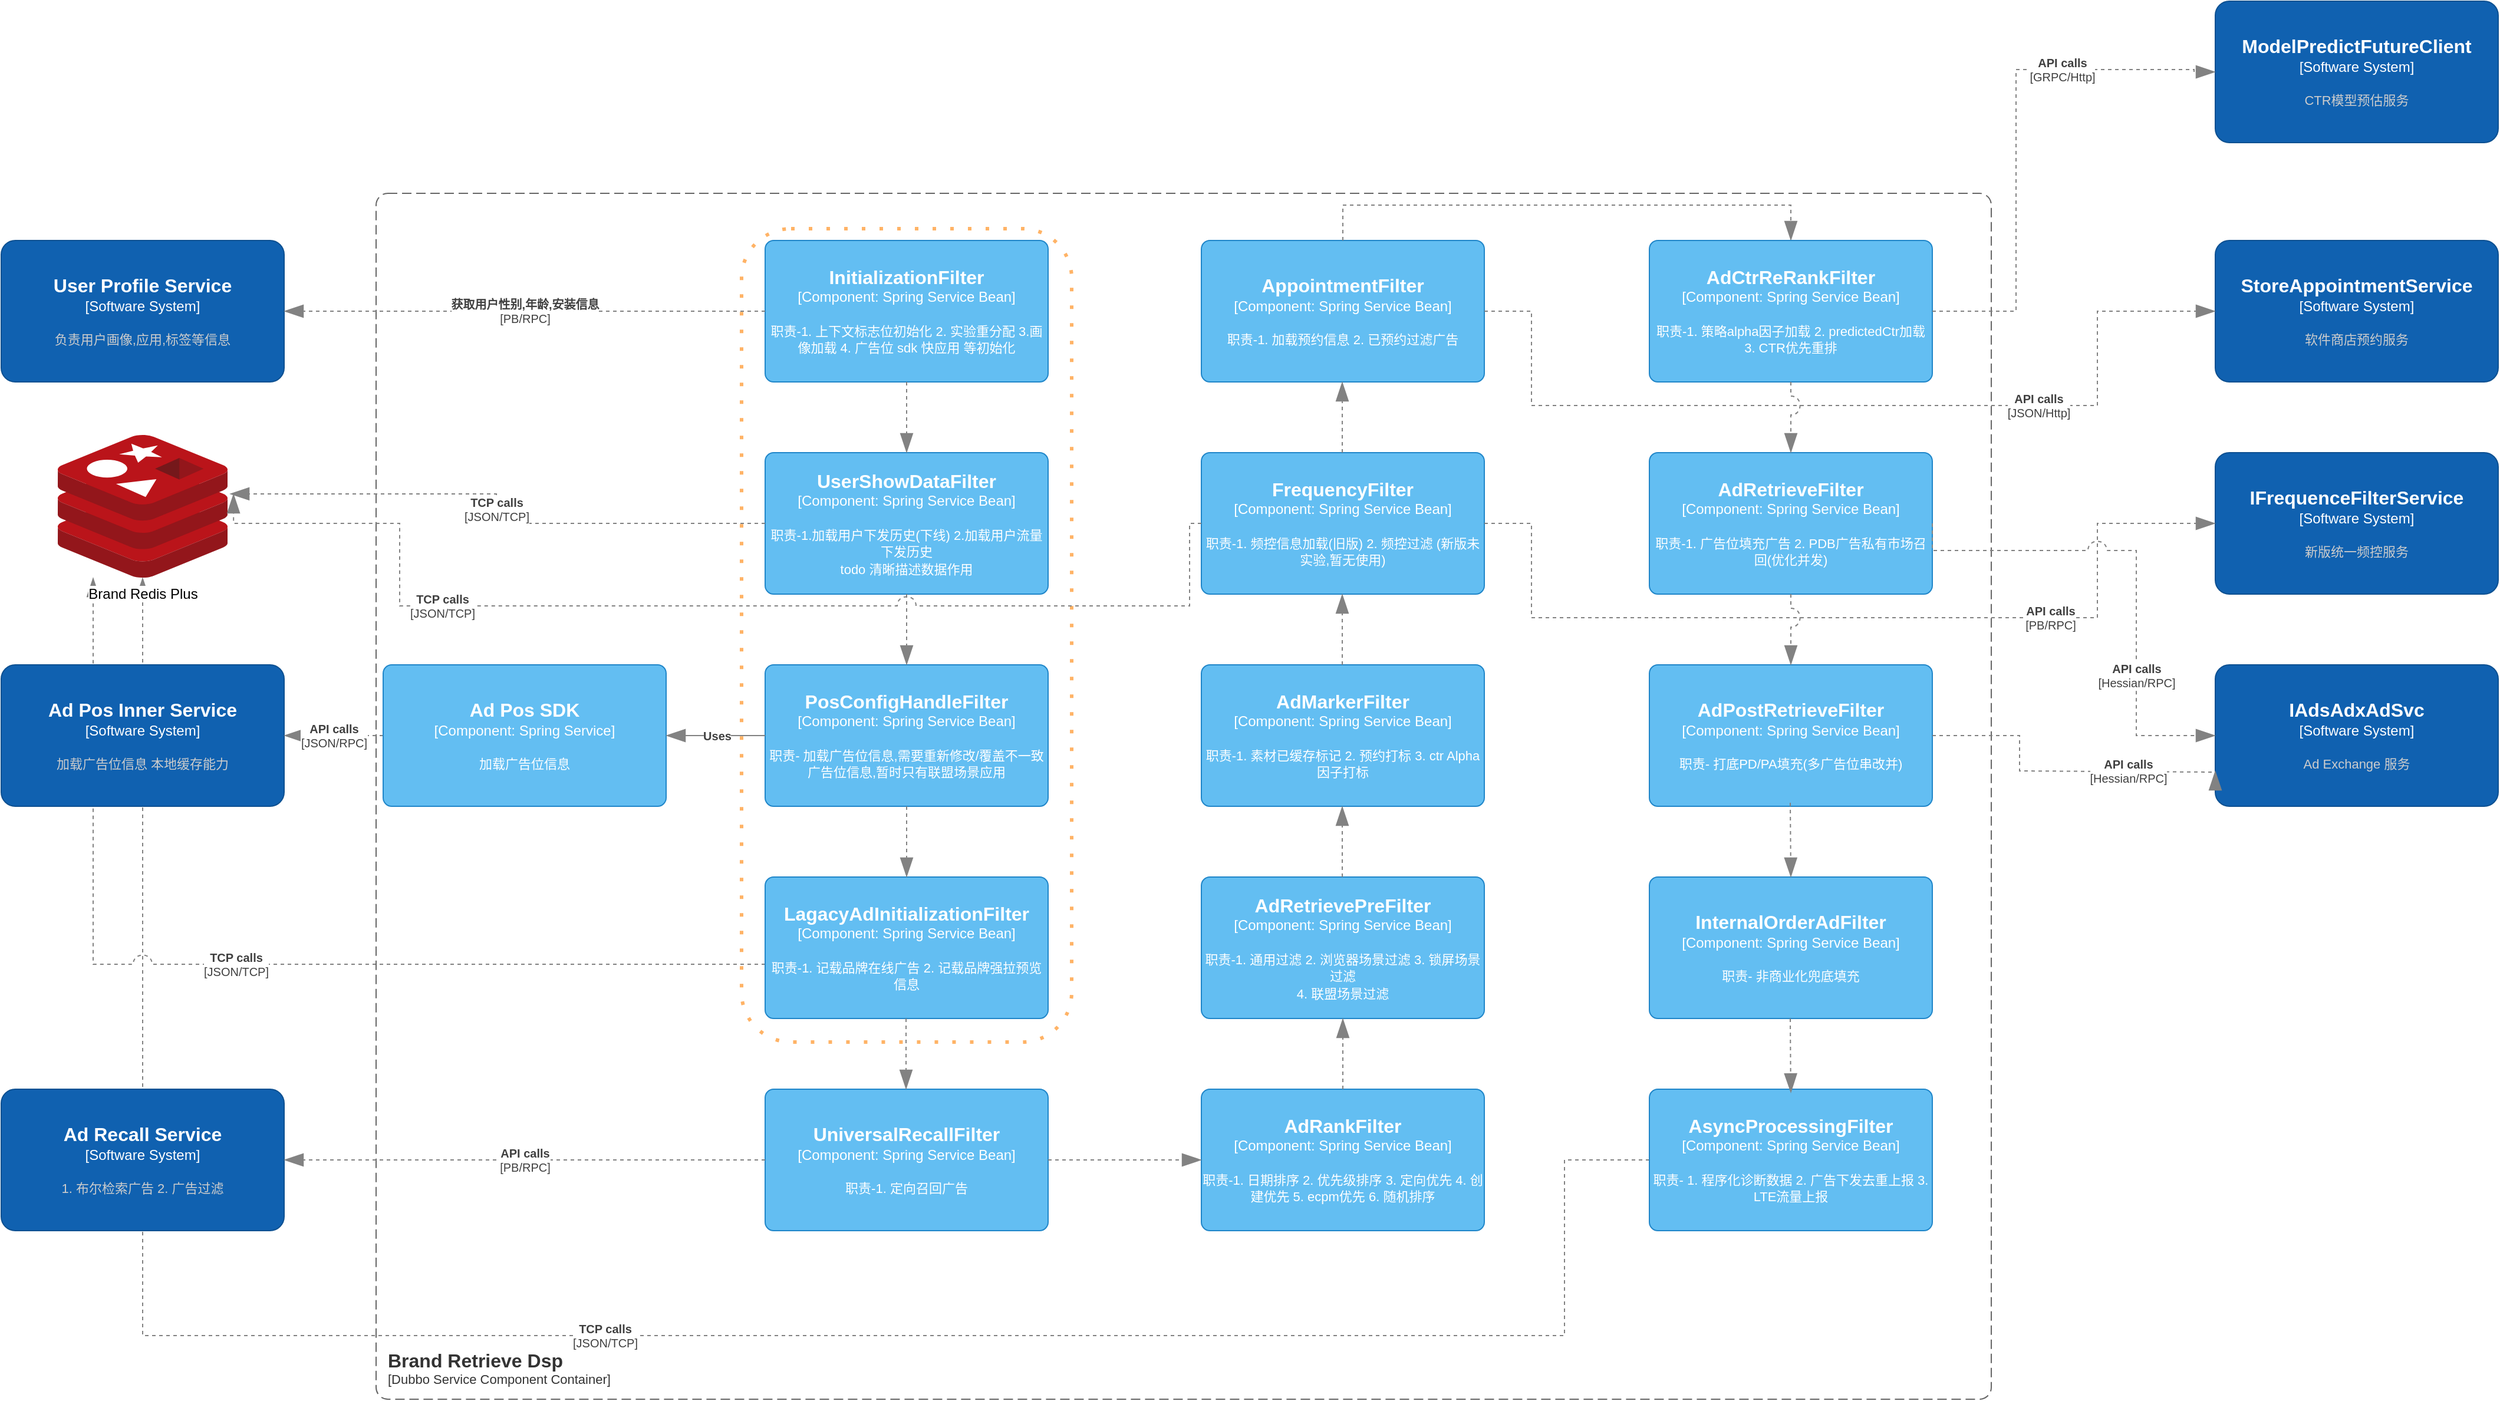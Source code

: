 <mxfile version="20.2.5" type="github">
  <diagram id="_kejkHLoAi_Xvs7EKm9Y" name="Brand-Dsp-Component">
    <mxGraphModel dx="2222" dy="762" grid="0" gridSize="10" guides="1" tooltips="1" connect="1" arrows="1" fold="1" page="0" pageScale="1" pageWidth="1100" pageHeight="850" math="0" shadow="0">
      <root>
        <mxCell id="0" />
        <mxCell id="1" parent="0" />
        <object placeholders="1" c4Type="Relationship" c4Technology="JSON/TCP" c4Description="TCP calls" label="&lt;div style=&quot;text-align: left&quot;&gt;&lt;div style=&quot;text-align: center&quot;&gt;&lt;b&gt;%c4Description%&lt;/b&gt;&lt;/div&gt;&lt;div style=&quot;text-align: center&quot;&gt;[%c4Technology%]&lt;/div&gt;&lt;/div&gt;" id="zARkU_UHJWd0O_e6eEmL-19">
          <mxCell style="endArrow=blockThin;html=1;fontSize=10;fontColor=#404040;strokeWidth=1;endFill=1;strokeColor=#828282;elbow=vertical;metaEdit=1;endSize=14;startSize=14;jumpStyle=arc;jumpSize=16;rounded=0;edgeStyle=orthogonalEdgeStyle;dashed=1;exitX=0;exitY=0.5;exitDx=0;exitDy=0;exitPerimeter=0;" edge="1" parent="1" source="zARkU_UHJWd0O_e6eEmL-17" target="XntzjwP_xTA9c9DzUyBa-5">
            <mxGeometry width="240" relative="1" as="geometry">
              <mxPoint x="885" y="1188" as="sourcePoint" />
              <mxPoint x="-700" y="494" as="targetPoint" />
              <Array as="points">
                <mxPoint x="878" y="1060" />
                <mxPoint x="878" y="1209" />
                <mxPoint x="-328" y="1209" />
              </Array>
            </mxGeometry>
          </mxCell>
        </object>
        <object placeholders="1" c4Type="Relationship" c4Technology="JSON/TCP" c4Description="TCP calls" label="&lt;div style=&quot;text-align: left&quot;&gt;&lt;div style=&quot;text-align: center&quot;&gt;&lt;b&gt;%c4Description%&lt;/b&gt;&lt;/div&gt;&lt;div style=&quot;text-align: center&quot;&gt;[%c4Technology%]&lt;/div&gt;&lt;/div&gt;" id="WOmTLpk7vSfhDgGzJoGk-1">
          <mxCell style="endArrow=blockThin;html=1;fontSize=10;fontColor=#404040;strokeWidth=1;endFill=1;strokeColor=#828282;elbow=vertical;metaEdit=1;endSize=14;startSize=14;jumpStyle=arc;jumpSize=16;rounded=0;edgeStyle=orthogonalEdgeStyle;dashed=1;exitX=0;exitY=0.617;exitDx=0;exitDy=0;exitPerimeter=0;" parent="1" source="vsTv3JggZ41B_fVjawvH-5" target="XntzjwP_xTA9c9DzUyBa-5" edge="1">
            <mxGeometry width="240" relative="1" as="geometry">
              <mxPoint x="93.96" y="890.003" as="sourcePoint" />
              <mxPoint x="-200.003" y="890.003" as="targetPoint" />
              <Array as="points">
                <mxPoint x="-370" y="894" />
                <mxPoint x="-370" y="531" />
              </Array>
            </mxGeometry>
          </mxCell>
        </object>
        <mxCell id="WOmTLpk7vSfhDgGzJoGk-13" value="" style="rounded=1;whiteSpace=wrap;html=1;fillColor=none;dashed=1;dashPattern=1 4;strokeColor=#FFB366;strokeWidth=3;" parent="1" vertex="1">
          <mxGeometry x="180" y="270" width="280" height="690" as="geometry" />
        </mxCell>
        <object placeholders="1" c4Name="Brand Retrieve Dsp" c4Type="ContainerScopeBoundary" c4Application="Dubbo Service Component Container" label="&lt;font style=&quot;font-size: 16px&quot;&gt;&lt;b&gt;&lt;div style=&quot;text-align: left&quot;&gt;%c4Name%&lt;/div&gt;&lt;/b&gt;&lt;/font&gt;&lt;div style=&quot;text-align: left&quot;&gt;[%c4Application%]&lt;/div&gt;" id="vsTv3JggZ41B_fVjawvH-1">
          <mxCell style="rounded=1;fontSize=11;whiteSpace=wrap;html=1;dashed=1;arcSize=20;fillColor=none;strokeColor=#666666;fontColor=#333333;labelBackgroundColor=none;align=left;verticalAlign=bottom;labelBorderColor=none;spacingTop=0;spacing=10;dashPattern=8 4;metaEdit=1;rotatable=0;perimeter=rectanglePerimeter;noLabel=0;labelPadding=0;allowArrows=0;connectable=0;expand=0;recursiveResize=0;editable=1;pointerEvents=0;absoluteArcSize=1;points=[[0.25,0,0],[0.5,0,0],[0.75,0,0],[1,0.25,0],[1,0.5,0],[1,0.75,0],[0.75,1,0],[0.5,1,0],[0.25,1,0],[0,0.75,0],[0,0.5,0],[0,0.25,0]];" parent="1" vertex="1">
            <mxGeometry x="-130" y="240" width="1370" height="1023" as="geometry" />
          </mxCell>
        </object>
        <object placeholders="1" c4Name="InitializationFilter" c4Type="Component" c4Technology="Spring Service Bean" c4Description="职责-1. 上下文标志位初始化 2. 实验重分配 3.画像加载 4. 广告位 sdk 快应用 等初始化" label="&lt;font style=&quot;font-size: 16px&quot;&gt;&lt;b&gt;%c4Name%&lt;/b&gt;&lt;/font&gt;&lt;div&gt;[%c4Type%: %c4Technology%]&lt;/div&gt;&lt;br&gt;&lt;div&gt;&lt;font style=&quot;font-size: 11px&quot;&gt;%c4Description%&lt;/font&gt;&lt;/div&gt;" id="vsTv3JggZ41B_fVjawvH-2">
          <mxCell style="rounded=1;whiteSpace=wrap;html=1;labelBackgroundColor=none;fillColor=#63BEF2;fontColor=#ffffff;align=center;arcSize=6;strokeColor=#2086C9;metaEdit=1;resizable=0;points=[[0.25,0,0],[0.5,0,0],[0.75,0,0],[1,0.25,0],[1,0.5,0],[1,0.75,0],[0.75,1,0],[0.5,1,0],[0.25,1,0],[0,0.75,0],[0,0.5,0],[0,0.25,0]];" parent="1" vertex="1">
            <mxGeometry x="200" y="280" width="240" height="120" as="geometry" />
          </mxCell>
        </object>
        <object placeholders="1" c4Name="UserShowDataFilter" c4Type="Component" c4Technology="Spring Service Bean" c4Description="职责-1.加载用户下发历史(下线) 2.加载用户流量下发历史&#xa;todo 清晰描述数据作用" label="&lt;font style=&quot;font-size: 16px&quot;&gt;&lt;b&gt;%c4Name%&lt;/b&gt;&lt;/font&gt;&lt;div&gt;[%c4Type%: %c4Technology%]&lt;/div&gt;&lt;br&gt;&lt;div&gt;&lt;font style=&quot;font-size: 11px&quot;&gt;%c4Description%&lt;/font&gt;&lt;/div&gt;" id="vsTv3JggZ41B_fVjawvH-3">
          <mxCell style="rounded=1;whiteSpace=wrap;html=1;labelBackgroundColor=none;fillColor=#63BEF2;fontColor=#ffffff;align=center;arcSize=6;strokeColor=#2086C9;metaEdit=1;resizable=0;points=[[0.25,0,0],[0.5,0,0],[0.75,0,0],[1,0.25,0],[1,0.5,0],[1,0.75,0],[0.75,1,0],[0.5,1,0],[0.25,1,0],[0,0.75,0],[0,0.5,0],[0,0.25,0]];" parent="1" vertex="1">
            <mxGeometry x="200" y="460" width="240" height="120" as="geometry" />
          </mxCell>
        </object>
        <object placeholders="1" c4Name="PosConfigHandleFilter" c4Type="Component" c4Technology="Spring Service Bean" c4Description="职责- 加载广告位信息,需要重新修改/覆盖不一致广告位信息,暂时只有联盟场景应用" label="&lt;font style=&quot;font-size: 16px&quot;&gt;&lt;b&gt;%c4Name%&lt;/b&gt;&lt;/font&gt;&lt;div&gt;[%c4Type%: %c4Technology%]&lt;/div&gt;&lt;br&gt;&lt;div&gt;&lt;font style=&quot;font-size: 11px&quot;&gt;%c4Description%&lt;/font&gt;&lt;/div&gt;" id="vsTv3JggZ41B_fVjawvH-4">
          <mxCell style="rounded=1;whiteSpace=wrap;html=1;labelBackgroundColor=none;fillColor=#63BEF2;fontColor=#ffffff;align=center;arcSize=6;strokeColor=#2086C9;metaEdit=1;resizable=0;points=[[0.25,0,0],[0.5,0,0],[0.75,0,0],[1,0.25,0],[1,0.5,0],[1,0.75,0],[0.75,1,0],[0.5,1,0],[0.25,1,0],[0,0.75,0],[0,0.5,0],[0,0.25,0]];" parent="1" vertex="1">
            <mxGeometry x="200" y="640" width="240" height="120" as="geometry" />
          </mxCell>
        </object>
        <object placeholders="1" c4Name="LagacyAdInitializationFilter" c4Type="Component" c4Technology="Spring Service Bean" c4Description="职责-1. 记载品牌在线广告 2. 记载品牌强拉预览信息" label="&lt;font style=&quot;font-size: 16px&quot;&gt;&lt;b&gt;%c4Name%&lt;/b&gt;&lt;/font&gt;&lt;div&gt;[%c4Type%: %c4Technology%]&lt;/div&gt;&lt;br&gt;&lt;div&gt;&lt;font style=&quot;font-size: 11px&quot;&gt;%c4Description%&lt;/font&gt;&lt;/div&gt;" id="vsTv3JggZ41B_fVjawvH-5">
          <mxCell style="rounded=1;whiteSpace=wrap;html=1;labelBackgroundColor=none;fillColor=#63BEF2;fontColor=#ffffff;align=center;arcSize=6;strokeColor=#2086C9;metaEdit=1;resizable=0;points=[[0.25,0,0],[0.5,0,0],[0.75,0,0],[1,0.25,0],[1,0.5,0],[1,0.75,0],[0.75,1,0],[0.5,1,0],[0.25,1,0],[0,0.75,0],[0,0.5,0],[0,0.25,0]];" parent="1" vertex="1">
            <mxGeometry x="200" y="820" width="240" height="120" as="geometry" />
          </mxCell>
        </object>
        <object placeholders="1" c4Name="User Profile Service" c4Type="Software System" c4Description="负责用户画像,应用,标签等信息" label="&lt;font style=&quot;font-size: 16px&quot;&gt;&lt;b&gt;%c4Name%&lt;/b&gt;&lt;/font&gt;&lt;div&gt;[%c4Type%]&lt;/div&gt;&lt;br&gt;&lt;div&gt;&lt;font style=&quot;font-size: 11px&quot;&gt;&lt;font color=&quot;#cccccc&quot;&gt;%c4Description%&lt;/font&gt;&lt;/div&gt;" id="XntzjwP_xTA9c9DzUyBa-1">
          <mxCell style="rounded=1;whiteSpace=wrap;html=1;labelBackgroundColor=none;fillColor=#1061B0;fontColor=#ffffff;align=center;arcSize=10;strokeColor=#0D5091;metaEdit=1;resizable=0;points=[[0.25,0,0],[0.5,0,0],[0.75,0,0],[1,0.25,0],[1,0.5,0],[1,0.75,0],[0.75,1,0],[0.5,1,0],[0.25,1,0],[0,0.75,0],[0,0.5,0],[0,0.25,0]];" parent="1" vertex="1">
            <mxGeometry x="-448" y="280" width="240" height="120" as="geometry" />
          </mxCell>
        </object>
        <object placeholders="1" c4Type="Relationship" c4Technology="PB/RPC" c4Description="获取用户性别,年龄,安装信息" label="&lt;div style=&quot;text-align: left&quot;&gt;&lt;div style=&quot;text-align: center&quot;&gt;&lt;b&gt;%c4Description%&lt;/b&gt;&lt;/div&gt;&lt;div style=&quot;text-align: center&quot;&gt;[%c4Technology%]&lt;/div&gt;&lt;/div&gt;" id="XntzjwP_xTA9c9DzUyBa-4">
          <mxCell style="endArrow=blockThin;html=1;fontSize=10;fontColor=#404040;strokeWidth=1;endFill=1;strokeColor=#828282;elbow=vertical;metaEdit=1;endSize=14;startSize=14;jumpStyle=arc;jumpSize=16;rounded=0;edgeStyle=orthogonalEdgeStyle;dashed=1;entryX=1;entryY=0.5;entryDx=0;entryDy=0;entryPerimeter=0;exitX=0;exitY=0.5;exitDx=0;exitDy=0;exitPerimeter=0;" parent="1" source="vsTv3JggZ41B_fVjawvH-2" target="XntzjwP_xTA9c9DzUyBa-1" edge="1">
            <mxGeometry width="240" relative="1" as="geometry">
              <mxPoint x="150" y="590" as="sourcePoint" />
              <mxPoint x="390" y="590" as="targetPoint" />
            </mxGeometry>
          </mxCell>
        </object>
        <mxCell id="XntzjwP_xTA9c9DzUyBa-5" value="Brand Redis Plus" style="sketch=0;aspect=fixed;html=1;points=[];align=center;image;fontSize=12;image=img/lib/mscae/Cache_Redis_Product.svg;" parent="1" vertex="1">
          <mxGeometry x="-400.03" y="445" width="144.05" height="121" as="geometry" />
        </mxCell>
        <object placeholders="1" c4Type="Relationship" c4Technology="JSON/TCP" c4Description="TCP calls" label="&lt;div style=&quot;text-align: left&quot;&gt;&lt;div style=&quot;text-align: center&quot;&gt;&lt;b&gt;%c4Description%&lt;/b&gt;&lt;/div&gt;&lt;div style=&quot;text-align: center&quot;&gt;[%c4Technology%]&lt;/div&gt;&lt;/div&gt;" id="XntzjwP_xTA9c9DzUyBa-6">
          <mxCell style="endArrow=blockThin;html=1;fontSize=10;fontColor=#404040;strokeWidth=1;endFill=1;strokeColor=#828282;elbow=vertical;metaEdit=1;endSize=14;startSize=14;jumpStyle=arc;jumpSize=16;rounded=0;edgeStyle=orthogonalEdgeStyle;dashed=1;entryX=1.014;entryY=0.413;entryDx=0;entryDy=0;entryPerimeter=0;" parent="1" source="vsTv3JggZ41B_fVjawvH-3" target="XntzjwP_xTA9c9DzUyBa-5" edge="1">
            <mxGeometry width="240" relative="1" as="geometry">
              <mxPoint x="210" y="350" as="sourcePoint" />
              <mxPoint x="-38" y="350" as="targetPoint" />
            </mxGeometry>
          </mxCell>
        </object>
        <object placeholders="1" c4Type="Relationship" id="XntzjwP_xTA9c9DzUyBa-7">
          <mxCell style="endArrow=blockThin;html=1;fontSize=10;fontColor=#404040;strokeWidth=1;endFill=1;strokeColor=#828282;elbow=vertical;metaEdit=1;endSize=14;startSize=14;jumpStyle=arc;jumpSize=16;rounded=0;edgeStyle=orthogonalEdgeStyle;dashed=1;exitX=0.5;exitY=1;exitDx=0;exitDy=0;exitPerimeter=0;" parent="1" source="vsTv3JggZ41B_fVjawvH-2" target="vsTv3JggZ41B_fVjawvH-3" edge="1">
            <mxGeometry width="240" relative="1" as="geometry">
              <mxPoint x="320" y="410" as="sourcePoint" />
              <mxPoint x="810" y="360" as="targetPoint" />
            </mxGeometry>
          </mxCell>
        </object>
        <object placeholders="1" c4Name="Ad Pos Inner Service" c4Type="Software System" c4Description="加载广告位信息 本地缓存能力" label="&lt;font style=&quot;font-size: 16px&quot;&gt;&lt;b&gt;%c4Name%&lt;/b&gt;&lt;/font&gt;&lt;div&gt;[%c4Type%]&lt;/div&gt;&lt;br&gt;&lt;div&gt;&lt;font style=&quot;font-size: 11px&quot;&gt;&lt;font color=&quot;#cccccc&quot;&gt;%c4Description%&lt;/font&gt;&lt;/div&gt;" id="XntzjwP_xTA9c9DzUyBa-8">
          <mxCell style="rounded=1;whiteSpace=wrap;html=1;labelBackgroundColor=none;fillColor=#1061B0;fontColor=#ffffff;align=center;arcSize=10;strokeColor=#0D5091;metaEdit=1;resizable=0;points=[[0.25,0,0],[0.5,0,0],[0.75,0,0],[1,0.25,0],[1,0.5,0],[1,0.75,0],[0.75,1,0],[0.5,1,0],[0.25,1,0],[0,0.75,0],[0,0.5,0],[0,0.25,0]];" parent="1" vertex="1">
            <mxGeometry x="-448" y="640" width="240" height="120" as="geometry" />
          </mxCell>
        </object>
        <object placeholders="1" c4Type="Relationship" c4Technology="JSON/RPC" c4Description="API calls" label="&lt;div style=&quot;text-align: left&quot;&gt;&lt;div style=&quot;text-align: center&quot;&gt;&lt;b&gt;%c4Description%&lt;/b&gt;&lt;/div&gt;&lt;div style=&quot;text-align: center&quot;&gt;[%c4Technology%]&lt;/div&gt;&lt;/div&gt;" id="XntzjwP_xTA9c9DzUyBa-9">
          <mxCell style="endArrow=blockThin;html=1;fontSize=10;fontColor=#404040;strokeWidth=1;endFill=1;strokeColor=#828282;elbow=vertical;metaEdit=1;endSize=14;startSize=14;jumpStyle=arc;jumpSize=16;rounded=0;edgeStyle=orthogonalEdgeStyle;dashed=1;entryX=1;entryY=0.5;entryDx=0;entryDy=0;entryPerimeter=0;exitX=0;exitY=0.5;exitDx=0;exitDy=0;exitPerimeter=0;" parent="1" source="2hF7Ct2ZyxuQSc-H9g2K-1" target="XntzjwP_xTA9c9DzUyBa-8" edge="1">
            <mxGeometry width="240" relative="1" as="geometry">
              <mxPoint x="210" y="350" as="sourcePoint" />
              <mxPoint x="-38" y="350" as="targetPoint" />
            </mxGeometry>
          </mxCell>
        </object>
        <object placeholders="1" c4Name="UniversalRecallFilter" c4Type="Component" c4Technology="Spring Service Bean" c4Description="职责-1. 定向召回广告" label="&lt;font style=&quot;font-size: 16px&quot;&gt;&lt;b&gt;%c4Name%&lt;/b&gt;&lt;/font&gt;&lt;div&gt;[%c4Type%: %c4Technology%]&lt;/div&gt;&lt;br&gt;&lt;div&gt;&lt;font style=&quot;font-size: 11px&quot;&gt;%c4Description%&lt;/font&gt;&lt;/div&gt;" id="WOmTLpk7vSfhDgGzJoGk-2">
          <mxCell style="rounded=1;whiteSpace=wrap;html=1;labelBackgroundColor=none;fillColor=#63BEF2;fontColor=#ffffff;align=center;arcSize=6;strokeColor=#2086C9;metaEdit=1;resizable=0;points=[[0.25,0,0],[0.5,0,0],[0.75,0,0],[1,0.25,0],[1,0.5,0],[1,0.75,0],[0.75,1,0],[0.5,1,0],[0.25,1,0],[0,0.75,0],[0,0.5,0],[0,0.25,0]];" parent="1" vertex="1">
            <mxGeometry x="200" y="1000" width="240" height="120" as="geometry" />
          </mxCell>
        </object>
        <object placeholders="1" c4Name="Ad Recall Service" c4Type="Software System" c4Description="1. 布尔检索广告 2. 广告过滤" label="&lt;font style=&quot;font-size: 16px&quot;&gt;&lt;b&gt;%c4Name%&lt;/b&gt;&lt;/font&gt;&lt;div&gt;[%c4Type%]&lt;/div&gt;&lt;br&gt;&lt;div&gt;&lt;font style=&quot;font-size: 11px&quot;&gt;&lt;font color=&quot;#cccccc&quot;&gt;%c4Description%&lt;/font&gt;&lt;/div&gt;" id="WOmTLpk7vSfhDgGzJoGk-3">
          <mxCell style="rounded=1;whiteSpace=wrap;html=1;labelBackgroundColor=none;fillColor=#1061B0;fontColor=#ffffff;align=center;arcSize=10;strokeColor=#0D5091;metaEdit=1;resizable=0;points=[[0.25,0,0],[0.5,0,0],[0.75,0,0],[1,0.25,0],[1,0.5,0],[1,0.75,0],[0.75,1,0],[0.5,1,0],[0.25,1,0],[0,0.75,0],[0,0.5,0],[0,0.25,0]];" parent="1" vertex="1">
            <mxGeometry x="-448" y="1000" width="240" height="120" as="geometry" />
          </mxCell>
        </object>
        <object placeholders="1" c4Type="Relationship" c4Technology="PB/RPC" c4Description="API calls" label="&lt;div style=&quot;text-align: left&quot;&gt;&lt;div style=&quot;text-align: center&quot;&gt;&lt;b&gt;%c4Description%&lt;/b&gt;&lt;/div&gt;&lt;div style=&quot;text-align: center&quot;&gt;[%c4Technology%]&lt;/div&gt;&lt;/div&gt;" id="WOmTLpk7vSfhDgGzJoGk-4">
          <mxCell style="endArrow=blockThin;html=1;fontSize=10;fontColor=#404040;strokeWidth=1;endFill=1;strokeColor=#828282;elbow=vertical;metaEdit=1;endSize=14;startSize=14;jumpStyle=arc;jumpSize=16;rounded=0;edgeStyle=orthogonalEdgeStyle;dashed=1;entryX=1;entryY=0.5;entryDx=0;entryDy=0;entryPerimeter=0;exitX=0;exitY=0.5;exitDx=0;exitDy=0;exitPerimeter=0;" parent="1" source="WOmTLpk7vSfhDgGzJoGk-2" target="WOmTLpk7vSfhDgGzJoGk-3" edge="1">
            <mxGeometry width="240" relative="1" as="geometry">
              <mxPoint x="199.99" y="1070" as="sourcePoint" />
              <mxPoint x="-48.01" y="1070" as="targetPoint" />
            </mxGeometry>
          </mxCell>
        </object>
        <object placeholders="1" c4Type="Relationship" id="WOmTLpk7vSfhDgGzJoGk-5">
          <mxCell style="endArrow=blockThin;html=1;fontSize=10;fontColor=#404040;strokeWidth=1;endFill=1;strokeColor=#828282;elbow=vertical;metaEdit=1;endSize=14;startSize=14;jumpStyle=arc;jumpSize=16;rounded=0;edgeStyle=orthogonalEdgeStyle;dashed=1;exitX=0.5;exitY=1;exitDx=0;exitDy=0;exitPerimeter=0;" parent="1" source="vsTv3JggZ41B_fVjawvH-3" edge="1">
            <mxGeometry width="240" relative="1" as="geometry">
              <mxPoint x="330" y="410" as="sourcePoint" />
              <mxPoint x="320" y="640" as="targetPoint" />
              <Array as="points">
                <mxPoint x="320" y="590" />
                <mxPoint x="320" y="590" />
              </Array>
            </mxGeometry>
          </mxCell>
        </object>
        <object placeholders="1" c4Type="Relationship" id="WOmTLpk7vSfhDgGzJoGk-6">
          <mxCell style="endArrow=blockThin;html=1;fontSize=10;fontColor=#404040;strokeWidth=1;endFill=1;strokeColor=#828282;elbow=vertical;metaEdit=1;endSize=14;startSize=14;jumpStyle=arc;jumpSize=16;rounded=0;edgeStyle=orthogonalEdgeStyle;dashed=1;exitX=0.5;exitY=1;exitDx=0;exitDy=0;exitPerimeter=0;" parent="1" source="vsTv3JggZ41B_fVjawvH-4" edge="1">
            <mxGeometry width="240" relative="1" as="geometry">
              <mxPoint x="590" y="720" as="sourcePoint" />
              <mxPoint x="320" y="820" as="targetPoint" />
              <Array as="points">
                <mxPoint x="320" y="800" />
                <mxPoint x="320" y="800" />
              </Array>
            </mxGeometry>
          </mxCell>
        </object>
        <object placeholders="1" c4Type="Relationship" id="WOmTLpk7vSfhDgGzJoGk-7">
          <mxCell style="endArrow=blockThin;html=1;fontSize=10;fontColor=#404040;strokeWidth=1;endFill=1;strokeColor=#828282;elbow=vertical;metaEdit=1;endSize=14;startSize=14;jumpStyle=arc;jumpSize=16;rounded=0;edgeStyle=orthogonalEdgeStyle;dashed=1;exitX=0.5;exitY=1;exitDx=0;exitDy=0;exitPerimeter=0;" parent="1" edge="1">
            <mxGeometry width="240" relative="1" as="geometry">
              <mxPoint x="319.5" y="940" as="sourcePoint" />
              <mxPoint x="319.5" y="1000" as="targetPoint" />
              <Array as="points">
                <mxPoint x="319.5" y="980" />
                <mxPoint x="319.5" y="980" />
              </Array>
            </mxGeometry>
          </mxCell>
        </object>
        <object placeholders="1" c4Name="AdRankFilter" c4Type="Component" c4Technology="Spring Service Bean" c4Description="职责-1. 日期排序 2. 优先级排序 3. 定向优先 4. 创建优先 5. ecpm优先 6. 随机排序" label="&lt;font style=&quot;font-size: 16px&quot;&gt;&lt;b&gt;%c4Name%&lt;/b&gt;&lt;/font&gt;&lt;div&gt;[%c4Type%: %c4Technology%]&lt;/div&gt;&lt;br&gt;&lt;div&gt;&lt;font style=&quot;font-size: 11px&quot;&gt;%c4Description%&lt;/font&gt;&lt;/div&gt;" id="WOmTLpk7vSfhDgGzJoGk-8">
          <mxCell style="rounded=1;whiteSpace=wrap;html=1;labelBackgroundColor=none;fillColor=#63BEF2;fontColor=#ffffff;align=center;arcSize=6;strokeColor=#2086C9;metaEdit=1;resizable=0;points=[[0.25,0,0],[0.5,0,0],[0.75,0,0],[1,0.25,0],[1,0.5,0],[1,0.75,0],[0.75,1,0],[0.5,1,0],[0.25,1,0],[0,0.75,0],[0,0.5,0],[0,0.25,0]];" parent="1" vertex="1">
            <mxGeometry x="570" y="1000" width="240" height="120" as="geometry" />
          </mxCell>
        </object>
        <object placeholders="1" c4Type="Relationship" id="WOmTLpk7vSfhDgGzJoGk-9">
          <mxCell style="endArrow=blockThin;html=1;fontSize=10;fontColor=#404040;strokeWidth=1;endFill=1;strokeColor=#828282;elbow=vertical;metaEdit=1;endSize=14;startSize=14;jumpStyle=arc;jumpSize=16;rounded=0;edgeStyle=orthogonalEdgeStyle;dashed=1;exitX=1;exitY=0.5;exitDx=0;exitDy=0;exitPerimeter=0;" parent="1" source="WOmTLpk7vSfhDgGzJoGk-2" target="WOmTLpk7vSfhDgGzJoGk-8" edge="1">
            <mxGeometry width="240" relative="1" as="geometry">
              <mxPoint x="480" y="1070" as="sourcePoint" />
              <mxPoint x="530" y="990" as="targetPoint" />
              <Array as="points" />
            </mxGeometry>
          </mxCell>
        </object>
        <object placeholders="1" c4Name="AdRetrievePreFilter" c4Type="Component" c4Technology="Spring Service Bean" c4Description="职责-1. 通用过滤 2. 浏览器场景过滤 3. 锁屏场景过滤&#xa;4. 联盟场景过滤" label="&lt;font style=&quot;font-size: 16px&quot;&gt;&lt;b&gt;%c4Name%&lt;/b&gt;&lt;/font&gt;&lt;div&gt;[%c4Type%: %c4Technology%]&lt;/div&gt;&lt;br&gt;&lt;div&gt;&lt;font style=&quot;font-size: 11px&quot;&gt;%c4Description%&lt;/font&gt;&lt;/div&gt;" id="WOmTLpk7vSfhDgGzJoGk-14">
          <mxCell style="rounded=1;whiteSpace=wrap;html=1;labelBackgroundColor=none;fillColor=#63BEF2;fontColor=#ffffff;align=center;arcSize=6;strokeColor=#2086C9;metaEdit=1;resizable=0;points=[[0.25,0,0],[0.5,0,0],[0.75,0,0],[1,0.25,0],[1,0.5,0],[1,0.75,0],[0.75,1,0],[0.5,1,0],[0.25,1,0],[0,0.75,0],[0,0.5,0],[0,0.25,0]];" parent="1" vertex="1">
            <mxGeometry x="570" y="820" width="240" height="120" as="geometry" />
          </mxCell>
        </object>
        <object placeholders="1" c4Type="Relationship" id="WOmTLpk7vSfhDgGzJoGk-15">
          <mxCell style="endArrow=blockThin;html=1;fontSize=10;fontColor=#404040;strokeWidth=1;endFill=1;strokeColor=#828282;elbow=vertical;metaEdit=1;endSize=14;startSize=14;jumpStyle=arc;jumpSize=16;rounded=0;edgeStyle=orthogonalEdgeStyle;dashed=1;exitX=0.5;exitY=0;exitDx=0;exitDy=0;exitPerimeter=0;entryX=0.5;entryY=1;entryDx=0;entryDy=0;entryPerimeter=0;" parent="1" source="WOmTLpk7vSfhDgGzJoGk-8" target="WOmTLpk7vSfhDgGzJoGk-14" edge="1">
            <mxGeometry width="240" relative="1" as="geometry">
              <mxPoint x="450" y="1070" as="sourcePoint" />
              <mxPoint x="580" y="1070" as="targetPoint" />
              <Array as="points" />
            </mxGeometry>
          </mxCell>
        </object>
        <object placeholders="1" c4Name="AdMarkerFilter" c4Type="Component" c4Technology="Spring Service Bean" c4Description="职责-1. 素材已缓存标记 2. 预约打标 3. ctr Alpha因子打标" label="&lt;font style=&quot;font-size: 16px&quot;&gt;&lt;b&gt;%c4Name%&lt;/b&gt;&lt;/font&gt;&lt;div&gt;[%c4Type%: %c4Technology%]&lt;/div&gt;&lt;br&gt;&lt;div&gt;&lt;font style=&quot;font-size: 11px&quot;&gt;%c4Description%&lt;/font&gt;&lt;/div&gt;" id="WOmTLpk7vSfhDgGzJoGk-16">
          <mxCell style="rounded=1;whiteSpace=wrap;html=1;labelBackgroundColor=none;fillColor=#63BEF2;fontColor=#ffffff;align=center;arcSize=6;strokeColor=#2086C9;metaEdit=1;resizable=0;points=[[0.25,0,0],[0.5,0,0],[0.75,0,0],[1,0.25,0],[1,0.5,0],[1,0.75,0],[0.75,1,0],[0.5,1,0],[0.25,1,0],[0,0.75,0],[0,0.5,0],[0,0.25,0]];" parent="1" vertex="1">
            <mxGeometry x="570" y="640" width="240" height="120" as="geometry" />
          </mxCell>
        </object>
        <object placeholders="1" c4Type="Relationship" id="WOmTLpk7vSfhDgGzJoGk-17">
          <mxCell style="endArrow=blockThin;html=1;fontSize=10;fontColor=#404040;strokeWidth=1;endFill=1;strokeColor=#828282;elbow=vertical;metaEdit=1;endSize=14;startSize=14;jumpStyle=arc;jumpSize=16;rounded=0;edgeStyle=orthogonalEdgeStyle;dashed=1;exitX=0.5;exitY=0;exitDx=0;exitDy=0;exitPerimeter=0;entryX=0.5;entryY=1;entryDx=0;entryDy=0;entryPerimeter=0;" parent="1" edge="1">
            <mxGeometry width="240" relative="1" as="geometry">
              <mxPoint x="689.5" y="820" as="sourcePoint" />
              <mxPoint x="689.5" y="760" as="targetPoint" />
              <Array as="points" />
            </mxGeometry>
          </mxCell>
        </object>
        <object placeholders="1" c4Name="FrequencyFilter" c4Type="Component" c4Technology="Spring Service Bean" c4Description="职责-1. 频控信息加载(旧版) 2. 频控过滤 (新版未实验,暂无使用)" label="&lt;font style=&quot;font-size: 16px&quot;&gt;&lt;b&gt;%c4Name%&lt;/b&gt;&lt;/font&gt;&lt;div&gt;[%c4Type%: %c4Technology%]&lt;/div&gt;&lt;br&gt;&lt;div&gt;&lt;font style=&quot;font-size: 11px&quot;&gt;%c4Description%&lt;/font&gt;&lt;/div&gt;" id="WOmTLpk7vSfhDgGzJoGk-18">
          <mxCell style="rounded=1;whiteSpace=wrap;html=1;labelBackgroundColor=none;fillColor=#63BEF2;fontColor=#ffffff;align=center;arcSize=6;strokeColor=#2086C9;metaEdit=1;resizable=0;points=[[0.25,0,0],[0.5,0,0],[0.75,0,0],[1,0.25,0],[1,0.5,0],[1,0.75,0],[0.75,1,0],[0.5,1,0],[0.25,1,0],[0,0.75,0],[0,0.5,0],[0,0.25,0]];" parent="1" vertex="1">
            <mxGeometry x="570" y="460" width="240" height="120" as="geometry" />
          </mxCell>
        </object>
        <object placeholders="1" c4Name="IFrequenceFilterService" c4Type="Software System" c4Description="新版统一频控服务" label="&lt;font style=&quot;font-size: 16px&quot;&gt;&lt;b&gt;%c4Name%&lt;/b&gt;&lt;/font&gt;&lt;div&gt;[%c4Type%]&lt;/div&gt;&lt;br&gt;&lt;div&gt;&lt;font style=&quot;font-size: 11px&quot;&gt;&lt;font color=&quot;#cccccc&quot;&gt;%c4Description%&lt;/font&gt;&lt;/div&gt;" id="WOmTLpk7vSfhDgGzJoGk-19">
          <mxCell style="rounded=1;whiteSpace=wrap;html=1;labelBackgroundColor=none;fillColor=#1061B0;fontColor=#ffffff;align=center;arcSize=10;strokeColor=#0D5091;metaEdit=1;resizable=0;points=[[0.25,0,0],[0.5,0,0],[0.75,0,0],[1,0.25,0],[1,0.5,0],[1,0.75,0],[0.75,1,0],[0.5,1,0],[0.25,1,0],[0,0.75,0],[0,0.5,0],[0,0.25,0]];" parent="1" vertex="1">
            <mxGeometry x="1430" y="460" width="240" height="120" as="geometry" />
          </mxCell>
        </object>
        <object placeholders="1" c4Type="Relationship" id="WOmTLpk7vSfhDgGzJoGk-20">
          <mxCell style="endArrow=blockThin;html=1;fontSize=10;fontColor=#404040;strokeWidth=1;endFill=1;strokeColor=#828282;elbow=vertical;metaEdit=1;endSize=14;startSize=14;jumpStyle=arc;jumpSize=16;rounded=0;edgeStyle=orthogonalEdgeStyle;dashed=1;exitX=0.5;exitY=0;exitDx=0;exitDy=0;exitPerimeter=0;entryX=0.5;entryY=1;entryDx=0;entryDy=0;entryPerimeter=0;" parent="1" edge="1">
            <mxGeometry width="240" relative="1" as="geometry">
              <mxPoint x="689.5" y="640" as="sourcePoint" />
              <mxPoint x="689.5" y="580" as="targetPoint" />
              <Array as="points" />
            </mxGeometry>
          </mxCell>
        </object>
        <object placeholders="1" c4Type="Relationship" c4Technology="JSON/TCP" c4Description="TCP calls" label="&lt;div style=&quot;text-align: left&quot;&gt;&lt;div style=&quot;text-align: center&quot;&gt;&lt;b&gt;%c4Description%&lt;/b&gt;&lt;/div&gt;&lt;div style=&quot;text-align: center&quot;&gt;[%c4Technology%]&lt;/div&gt;&lt;/div&gt;" id="WOmTLpk7vSfhDgGzJoGk-21">
          <mxCell style="endArrow=blockThin;html=1;fontSize=10;fontColor=#404040;strokeWidth=1;endFill=1;strokeColor=#828282;elbow=vertical;metaEdit=1;endSize=14;startSize=14;jumpStyle=arc;jumpSize=16;rounded=0;edgeStyle=orthogonalEdgeStyle;dashed=1;entryX=1.035;entryY=0.413;entryDx=0;entryDy=0;entryPerimeter=0;" parent="1" source="WOmTLpk7vSfhDgGzJoGk-18" target="XntzjwP_xTA9c9DzUyBa-5" edge="1">
            <mxGeometry x="0.448" width="240" relative="1" as="geometry">
              <mxPoint x="530" y="610" as="sourcePoint" />
              <mxPoint x="-50.003" y="614.503" as="targetPoint" />
              <Array as="points">
                <mxPoint x="560" y="520" />
                <mxPoint x="560" y="590" />
                <mxPoint x="-110" y="590" />
                <mxPoint x="-110" y="520" />
              </Array>
              <mxPoint as="offset" />
            </mxGeometry>
          </mxCell>
        </object>
        <object placeholders="1" c4Type="Relationship" c4Technology="PB/RPC" c4Description="API calls" label="&lt;div style=&quot;text-align: left&quot;&gt;&lt;div style=&quot;text-align: center&quot;&gt;&lt;b&gt;%c4Description%&lt;/b&gt;&lt;/div&gt;&lt;div style=&quot;text-align: center&quot;&gt;[%c4Technology%]&lt;/div&gt;&lt;/div&gt;" id="WOmTLpk7vSfhDgGzJoGk-22">
          <mxCell style="endArrow=blockThin;html=1;fontSize=10;fontColor=#404040;strokeWidth=1;endFill=1;strokeColor=#828282;elbow=vertical;metaEdit=1;endSize=14;startSize=14;jumpStyle=arc;jumpSize=16;rounded=0;edgeStyle=orthogonalEdgeStyle;dashed=1;entryX=0;entryY=0.5;entryDx=0;entryDy=0;entryPerimeter=0;exitX=1;exitY=0.5;exitDx=0;exitDy=0;exitPerimeter=0;" parent="1" source="WOmTLpk7vSfhDgGzJoGk-18" target="WOmTLpk7vSfhDgGzJoGk-19" edge="1">
            <mxGeometry x="0.436" width="240" relative="1" as="geometry">
              <mxPoint x="1288.01" y="370" as="sourcePoint" />
              <mxPoint x="1040.0" y="370" as="targetPoint" />
              <Array as="points">
                <mxPoint x="850" y="520" />
                <mxPoint x="850" y="600" />
                <mxPoint x="1330" y="600" />
                <mxPoint x="1330" y="520" />
              </Array>
              <mxPoint as="offset" />
            </mxGeometry>
          </mxCell>
        </object>
        <object placeholders="1" c4Name="AppointmentFilter" c4Type="Component" c4Technology="Spring Service Bean" c4Description="职责-1. 加载预约信息 2. 已预约过滤广告" label="&lt;font style=&quot;font-size: 16px&quot;&gt;&lt;b&gt;%c4Name%&lt;/b&gt;&lt;/font&gt;&lt;div&gt;[%c4Type%: %c4Technology%]&lt;/div&gt;&lt;br&gt;&lt;div&gt;&lt;font style=&quot;font-size: 11px&quot;&gt;%c4Description%&lt;/font&gt;&lt;/div&gt;" id="WOmTLpk7vSfhDgGzJoGk-23">
          <mxCell style="rounded=1;whiteSpace=wrap;html=1;labelBackgroundColor=none;fillColor=#63BEF2;fontColor=#ffffff;align=center;arcSize=6;strokeColor=#2086C9;metaEdit=1;resizable=0;points=[[0.25,0,0],[0.5,0,0],[0.75,0,0],[1,0.25,0],[1,0.5,0],[1,0.75,0],[0.75,1,0],[0.5,1,0],[0.25,1,0],[0,0.75,0],[0,0.5,0],[0,0.25,0]];" parent="1" vertex="1">
            <mxGeometry x="570" y="280" width="240" height="120" as="geometry" />
          </mxCell>
        </object>
        <object placeholders="1" c4Name="StoreAppointmentService" c4Type="Software System" c4Description="软件商店预约服务" label="&lt;font style=&quot;font-size: 16px&quot;&gt;&lt;b&gt;%c4Name%&lt;/b&gt;&lt;/font&gt;&lt;div&gt;[%c4Type%]&lt;/div&gt;&lt;br&gt;&lt;div&gt;&lt;font style=&quot;font-size: 11px&quot;&gt;&lt;font color=&quot;#cccccc&quot;&gt;%c4Description%&lt;/font&gt;&lt;/div&gt;" id="WOmTLpk7vSfhDgGzJoGk-24">
          <mxCell style="rounded=1;whiteSpace=wrap;html=1;labelBackgroundColor=none;fillColor=#1061B0;fontColor=#ffffff;align=center;arcSize=10;strokeColor=#0D5091;metaEdit=1;resizable=0;points=[[0.25,0,0],[0.5,0,0],[0.75,0,0],[1,0.25,0],[1,0.5,0],[1,0.75,0],[0.75,1,0],[0.5,1,0],[0.25,1,0],[0,0.75,0],[0,0.5,0],[0,0.25,0]];" parent="1" vertex="1">
            <mxGeometry x="1430" y="280" width="240" height="120" as="geometry" />
          </mxCell>
        </object>
        <object placeholders="1" c4Type="Relationship" id="WOmTLpk7vSfhDgGzJoGk-25">
          <mxCell style="endArrow=blockThin;html=1;fontSize=10;fontColor=#404040;strokeWidth=1;endFill=1;strokeColor=#828282;elbow=vertical;metaEdit=1;endSize=14;startSize=14;jumpStyle=arc;jumpSize=16;rounded=0;edgeStyle=orthogonalEdgeStyle;dashed=1;exitX=0.5;exitY=0;exitDx=0;exitDy=0;exitPerimeter=0;entryX=0.5;entryY=1;entryDx=0;entryDy=0;entryPerimeter=0;" parent="1" edge="1">
            <mxGeometry width="240" relative="1" as="geometry">
              <mxPoint x="689.5" y="460" as="sourcePoint" />
              <mxPoint x="689.5" y="400" as="targetPoint" />
              <Array as="points" />
            </mxGeometry>
          </mxCell>
        </object>
        <object placeholders="1" c4Type="Relationship" c4Technology="JSON/Http" c4Description="API calls" label="&lt;div style=&quot;text-align: left&quot;&gt;&lt;div style=&quot;text-align: center&quot;&gt;&lt;b&gt;%c4Description%&lt;/b&gt;&lt;/div&gt;&lt;div style=&quot;text-align: center&quot;&gt;[%c4Technology%]&lt;/div&gt;&lt;/div&gt;" id="WOmTLpk7vSfhDgGzJoGk-26">
          <mxCell style="endArrow=blockThin;html=1;fontSize=10;fontColor=#404040;strokeWidth=1;endFill=1;strokeColor=#828282;elbow=vertical;metaEdit=1;endSize=14;startSize=14;jumpStyle=arc;jumpSize=16;rounded=0;edgeStyle=orthogonalEdgeStyle;dashed=1;entryX=0;entryY=0.5;entryDx=0;entryDy=0;entryPerimeter=0;exitX=1;exitY=0.5;exitDx=0;exitDy=0;exitPerimeter=0;" parent="1" edge="1">
            <mxGeometry x="0.41" width="240" relative="1" as="geometry">
              <mxPoint x="810" y="340" as="sourcePoint" />
              <mxPoint x="1430" y="340" as="targetPoint" />
              <Array as="points">
                <mxPoint x="850" y="340" />
                <mxPoint x="850" y="420" />
                <mxPoint x="1330" y="420" />
                <mxPoint x="1330" y="340" />
              </Array>
              <mxPoint as="offset" />
            </mxGeometry>
          </mxCell>
        </object>
        <object placeholders="1" c4Type="Relationship" id="WOmTLpk7vSfhDgGzJoGk-28">
          <mxCell style="endArrow=blockThin;html=1;fontSize=10;fontColor=#404040;strokeWidth=1;endFill=1;strokeColor=#828282;elbow=vertical;metaEdit=1;endSize=14;startSize=14;jumpStyle=arc;jumpSize=16;rounded=0;edgeStyle=orthogonalEdgeStyle;dashed=1;exitX=0.5;exitY=0;exitDx=0;exitDy=0;exitPerimeter=0;entryX=0.5;entryY=0;entryDx=0;entryDy=0;entryPerimeter=0;" parent="1" source="WOmTLpk7vSfhDgGzJoGk-23" edge="1">
            <mxGeometry width="240" relative="1" as="geometry">
              <mxPoint x="890" y="330" as="sourcePoint" />
              <mxPoint x="1070" y="280" as="targetPoint" />
              <Array as="points">
                <mxPoint x="690" y="250" />
                <mxPoint x="1070" y="250" />
              </Array>
            </mxGeometry>
          </mxCell>
        </object>
        <object placeholders="1" c4Name="Ad Pos SDK" c4Type="Component" c4Technology="Spring Service" c4Description="加载广告位信息" label="&lt;font style=&quot;font-size: 16px&quot;&gt;&lt;b&gt;%c4Name%&lt;/b&gt;&lt;/font&gt;&lt;div&gt;[%c4Type%: %c4Technology%]&lt;/div&gt;&lt;br&gt;&lt;div&gt;&lt;font style=&quot;font-size: 11px&quot;&gt;%c4Description%&lt;/font&gt;&lt;/div&gt;" id="2hF7Ct2ZyxuQSc-H9g2K-1">
          <mxCell style="rounded=1;whiteSpace=wrap;html=1;labelBackgroundColor=none;fillColor=#63BEF2;fontColor=#ffffff;align=center;arcSize=6;strokeColor=#2086C9;metaEdit=1;resizable=0;points=[[0.25,0,0],[0.5,0,0],[0.75,0,0],[1,0.25,0],[1,0.5,0],[1,0.75,0],[0.75,1,0],[0.5,1,0],[0.25,1,0],[0,0.75,0],[0,0.5,0],[0,0.25,0]];" parent="1" vertex="1">
            <mxGeometry x="-124" y="640" width="240" height="120" as="geometry" />
          </mxCell>
        </object>
        <object placeholders="1" c4Type="Relationship" c4Description="Uses" label="&lt;div style=&quot;text-align: left&quot;&gt;&lt;div style=&quot;text-align: center&quot;&gt;&lt;b&gt;%c4Description%&lt;/b&gt;&lt;/div&gt;" id="2hF7Ct2ZyxuQSc-H9g2K-4">
          <mxCell style="endArrow=blockThin;html=1;fontSize=10;fontColor=#404040;strokeWidth=1;endFill=1;strokeColor=#828282;elbow=vertical;metaEdit=1;endSize=14;startSize=14;jumpStyle=arc;jumpSize=16;rounded=0;edgeStyle=orthogonalEdgeStyle;exitX=0;exitY=0.5;exitDx=0;exitDy=0;exitPerimeter=0;entryX=1;entryY=0.5;entryDx=0;entryDy=0;entryPerimeter=0;" parent="1" source="vsTv3JggZ41B_fVjawvH-4" target="2hF7Ct2ZyxuQSc-H9g2K-1" edge="1">
            <mxGeometry x="-0.024" width="240" relative="1" as="geometry">
              <mxPoint x="-60" y="813" as="sourcePoint" />
              <mxPoint x="-108" y="792" as="targetPoint" />
              <mxPoint as="offset" />
            </mxGeometry>
          </mxCell>
        </object>
        <object placeholders="1" c4Name="AdCtrReRankFilter" c4Type="Component" c4Technology="Spring Service Bean" c4Description="职责-1. 策略alpha因子加载 2. predictedCtr加载 3. CTR优先重排" label="&lt;font style=&quot;font-size: 16px&quot;&gt;&lt;b&gt;%c4Name%&lt;/b&gt;&lt;/font&gt;&lt;div&gt;[%c4Type%: %c4Technology%]&lt;/div&gt;&lt;br&gt;&lt;div&gt;&lt;font style=&quot;font-size: 11px&quot;&gt;%c4Description%&lt;/font&gt;&lt;/div&gt;" id="zARkU_UHJWd0O_e6eEmL-1">
          <mxCell style="rounded=1;whiteSpace=wrap;html=1;labelBackgroundColor=none;fillColor=#63BEF2;fontColor=#ffffff;align=center;arcSize=6;strokeColor=#2086C9;metaEdit=1;resizable=0;points=[[0.25,0,0],[0.5,0,0],[0.75,0,0],[1,0.25,0],[1,0.5,0],[1,0.75,0],[0.75,1,0],[0.5,1,0],[0.25,1,0],[0,0.75,0],[0,0.5,0],[0,0.25,0]];" vertex="1" parent="1">
            <mxGeometry x="950" y="280" width="240" height="120" as="geometry" />
          </mxCell>
        </object>
        <object placeholders="1" c4Name="ModelPredictFutureClient" c4Type="Software System" c4Description="CTR模型预估服务" label="&lt;font style=&quot;font-size: 16px&quot;&gt;&lt;b&gt;%c4Name%&lt;/b&gt;&lt;/font&gt;&lt;div&gt;[%c4Type%]&lt;/div&gt;&lt;br&gt;&lt;div&gt;&lt;font style=&quot;font-size: 11px&quot;&gt;&lt;font color=&quot;#cccccc&quot;&gt;%c4Description%&lt;/font&gt;&lt;/div&gt;" id="zARkU_UHJWd0O_e6eEmL-2">
          <mxCell style="rounded=1;whiteSpace=wrap;html=1;labelBackgroundColor=none;fillColor=#1061B0;fontColor=#ffffff;align=center;arcSize=10;strokeColor=#0D5091;metaEdit=1;resizable=0;points=[[0.25,0,0],[0.5,0,0],[0.75,0,0],[1,0.25,0],[1,0.5,0],[1,0.75,0],[0.75,1,0],[0.5,1,0],[0.25,1,0],[0,0.75,0],[0,0.5,0],[0,0.25,0]];" vertex="1" parent="1">
            <mxGeometry x="1430" y="77" width="240" height="120" as="geometry" />
          </mxCell>
        </object>
        <object placeholders="1" c4Type="Relationship" c4Technology="GRPC/Http" c4Description="API calls" label="&lt;div style=&quot;text-align: left&quot;&gt;&lt;div style=&quot;text-align: center&quot;&gt;&lt;b&gt;%c4Description%&lt;/b&gt;&lt;/div&gt;&lt;div style=&quot;text-align: center&quot;&gt;[%c4Technology%]&lt;/div&gt;&lt;/div&gt;" id="zARkU_UHJWd0O_e6eEmL-5">
          <mxCell style="endArrow=blockThin;html=1;fontSize=10;fontColor=#404040;strokeWidth=1;endFill=1;strokeColor=#828282;elbow=vertical;metaEdit=1;endSize=14;startSize=14;jumpStyle=arc;jumpSize=16;rounded=0;edgeStyle=orthogonalEdgeStyle;dashed=1;entryX=0;entryY=0.5;entryDx=0;entryDy=0;entryPerimeter=0;exitX=1;exitY=0.5;exitDx=0;exitDy=0;exitPerimeter=0;" edge="1" parent="1" source="zARkU_UHJWd0O_e6eEmL-1" target="zARkU_UHJWd0O_e6eEmL-2">
            <mxGeometry x="0.41" width="240" relative="1" as="geometry">
              <mxPoint x="792" y="55" as="sourcePoint" />
              <mxPoint x="1412" y="55" as="targetPoint" />
              <Array as="points">
                <mxPoint x="1261" y="340" />
                <mxPoint x="1261" y="135" />
                <mxPoint x="1412" y="135" />
                <mxPoint x="1412" y="137" />
              </Array>
              <mxPoint as="offset" />
            </mxGeometry>
          </mxCell>
        </object>
        <object placeholders="1" c4Name="AdRetrieveFilter" c4Type="Component" c4Technology="Spring Service Bean" c4Description="职责-1. 广告位填充广告 2. PDB广告私有市场召回(优化并发) " label="&lt;font style=&quot;font-size: 16px&quot;&gt;&lt;b&gt;%c4Name%&lt;/b&gt;&lt;/font&gt;&lt;div&gt;[%c4Type%: %c4Technology%]&lt;/div&gt;&lt;br&gt;&lt;div&gt;&lt;font style=&quot;font-size: 11px&quot;&gt;%c4Description%&lt;/font&gt;&lt;/div&gt;" id="zARkU_UHJWd0O_e6eEmL-6">
          <mxCell style="rounded=1;whiteSpace=wrap;html=1;labelBackgroundColor=none;fillColor=#63BEF2;fontColor=#ffffff;align=center;arcSize=6;strokeColor=#2086C9;metaEdit=1;resizable=0;points=[[0.25,0,0],[0.5,0,0],[0.75,0,0],[1,0.25,0],[1,0.5,0],[1,0.75,0],[0.75,1,0],[0.5,1,0],[0.25,1,0],[0,0.75,0],[0,0.5,0],[0,0.25,0]];" vertex="1" parent="1">
            <mxGeometry x="950" y="460" width="240" height="120" as="geometry" />
          </mxCell>
        </object>
        <object placeholders="1" c4Name="IAdsAdxAdSvc" c4Type="Software System" c4Description="Ad Exchange 服务" label="&lt;font style=&quot;font-size: 16px&quot;&gt;&lt;b&gt;%c4Name%&lt;/b&gt;&lt;/font&gt;&lt;div&gt;[%c4Type%]&lt;/div&gt;&lt;br&gt;&lt;div&gt;&lt;font style=&quot;font-size: 11px&quot;&gt;&lt;font color=&quot;#cccccc&quot;&gt;%c4Description%&lt;/font&gt;&lt;/div&gt;" id="zARkU_UHJWd0O_e6eEmL-7">
          <mxCell style="rounded=1;whiteSpace=wrap;html=1;labelBackgroundColor=none;fillColor=#1061B0;fontColor=#ffffff;align=center;arcSize=10;strokeColor=#0D5091;metaEdit=1;resizable=0;points=[[0.25,0,0],[0.5,0,0],[0.75,0,0],[1,0.25,0],[1,0.5,0],[1,0.75,0],[0.75,1,0],[0.5,1,0],[0.25,1,0],[0,0.75,0],[0,0.5,0],[0,0.25,0]];" vertex="1" parent="1">
            <mxGeometry x="1430" y="640" width="240" height="120" as="geometry" />
          </mxCell>
        </object>
        <object placeholders="1" c4Type="Relationship" c4Technology="Hessian/RPC" c4Description="API calls" label="&lt;div style=&quot;text-align: left&quot;&gt;&lt;div style=&quot;text-align: center&quot;&gt;&lt;b&gt;%c4Description%&lt;/b&gt;&lt;/div&gt;&lt;div style=&quot;text-align: center&quot;&gt;[%c4Technology%]&lt;/div&gt;&lt;/div&gt;" id="zARkU_UHJWd0O_e6eEmL-8">
          <mxCell style="endArrow=blockThin;html=1;fontSize=10;fontColor=#404040;strokeWidth=1;endFill=1;strokeColor=#828282;elbow=vertical;metaEdit=1;endSize=14;startSize=14;jumpStyle=arc;jumpSize=16;rounded=0;edgeStyle=orthogonalEdgeStyle;dashed=1;entryX=0;entryY=0.5;entryDx=0;entryDy=0;entryPerimeter=0;exitX=1;exitY=0.5;exitDx=0;exitDy=0;exitPerimeter=0;" edge="1" parent="1" source="zARkU_UHJWd0O_e6eEmL-6" target="zARkU_UHJWd0O_e6eEmL-7">
            <mxGeometry x="0.436" width="240" relative="1" as="geometry">
              <mxPoint x="820" y="530" as="sourcePoint" />
              <mxPoint x="1440" y="530" as="targetPoint" />
              <Array as="points">
                <mxPoint x="1190" y="543" />
                <mxPoint x="1363" y="543" />
                <mxPoint x="1363" y="700" />
              </Array>
              <mxPoint as="offset" />
            </mxGeometry>
          </mxCell>
        </object>
        <object placeholders="1" c4Type="Relationship" id="zARkU_UHJWd0O_e6eEmL-9">
          <mxCell style="endArrow=blockThin;html=1;fontSize=10;fontColor=#404040;strokeWidth=1;endFill=1;strokeColor=#828282;elbow=vertical;metaEdit=1;endSize=14;startSize=14;jumpStyle=arc;jumpSize=16;rounded=0;edgeStyle=orthogonalEdgeStyle;dashed=1;entryX=0.5;entryY=0;entryDx=0;entryDy=0;entryPerimeter=0;exitX=0.5;exitY=1;exitDx=0;exitDy=0;exitPerimeter=0;" edge="1" parent="1" source="zARkU_UHJWd0O_e6eEmL-1" target="zARkU_UHJWd0O_e6eEmL-6">
            <mxGeometry width="240" relative="1" as="geometry">
              <mxPoint x="1063" y="436" as="sourcePoint" />
              <mxPoint x="1095" y="455" as="targetPoint" />
              <Array as="points">
                <mxPoint x="1070" y="443" />
                <mxPoint x="1070" y="443" />
              </Array>
            </mxGeometry>
          </mxCell>
        </object>
        <object placeholders="1" c4Name="AdPostRetrieveFilter" c4Type="Component" c4Technology="Spring Service Bean" c4Description="职责- 打底PD/PA填充(多广告位串改并)" label="&lt;font style=&quot;font-size: 16px&quot;&gt;&lt;b&gt;%c4Name%&lt;/b&gt;&lt;/font&gt;&lt;div&gt;[%c4Type%: %c4Technology%]&lt;/div&gt;&lt;br&gt;&lt;div&gt;&lt;font style=&quot;font-size: 11px&quot;&gt;%c4Description%&lt;/font&gt;&lt;/div&gt;" id="zARkU_UHJWd0O_e6eEmL-10">
          <mxCell style="rounded=1;whiteSpace=wrap;html=1;labelBackgroundColor=none;fillColor=#63BEF2;fontColor=#ffffff;align=center;arcSize=6;strokeColor=#2086C9;metaEdit=1;resizable=0;points=[[0.25,0,0],[0.5,0,0],[0.75,0,0],[1,0.25,0],[1,0.5,0],[1,0.75,0],[0.75,1,0],[0.5,1,0],[0.25,1,0],[0,0.75,0],[0,0.5,0],[0,0.25,0]];" vertex="1" parent="1">
            <mxGeometry x="950" y="640" width="240" height="120" as="geometry" />
          </mxCell>
        </object>
        <object placeholders="1" c4Type="Relationship" c4Technology="Hessian/RPC" c4Description="API calls" label="&lt;div style=&quot;text-align: left&quot;&gt;&lt;div style=&quot;text-align: center&quot;&gt;&lt;b&gt;%c4Description%&lt;/b&gt;&lt;/div&gt;&lt;div style=&quot;text-align: center&quot;&gt;[%c4Technology%]&lt;/div&gt;&lt;/div&gt;" id="zARkU_UHJWd0O_e6eEmL-13">
          <mxCell style="endArrow=blockThin;html=1;fontSize=10;fontColor=#404040;strokeWidth=1;endFill=1;strokeColor=#828282;elbow=vertical;metaEdit=1;endSize=14;startSize=14;jumpStyle=arc;jumpSize=16;rounded=0;edgeStyle=orthogonalEdgeStyle;dashed=1;entryX=0;entryY=0.75;entryDx=0;entryDy=0;entryPerimeter=0;exitX=1;exitY=0.5;exitDx=0;exitDy=0;exitPerimeter=0;" edge="1" parent="1" source="zARkU_UHJWd0O_e6eEmL-10" target="zARkU_UHJWd0O_e6eEmL-7">
            <mxGeometry x="0.436" width="240" relative="1" as="geometry">
              <mxPoint x="1285" y="831" as="sourcePoint" />
              <mxPoint x="1525" y="1011" as="targetPoint" />
              <Array as="points">
                <mxPoint x="1264" y="700" />
                <mxPoint x="1264" y="730" />
                <mxPoint x="1382" y="730" />
                <mxPoint x="1382" y="731" />
              </Array>
              <mxPoint as="offset" />
            </mxGeometry>
          </mxCell>
        </object>
        <object placeholders="1" c4Type="Relationship" id="zARkU_UHJWd0O_e6eEmL-14">
          <mxCell style="endArrow=blockThin;html=1;fontSize=10;fontColor=#404040;strokeWidth=1;endFill=1;strokeColor=#828282;elbow=vertical;metaEdit=1;endSize=14;startSize=14;jumpStyle=arc;jumpSize=16;rounded=0;edgeStyle=orthogonalEdgeStyle;dashed=1;exitX=0.5;exitY=1;exitDx=0;exitDy=0;exitPerimeter=0;entryX=0.5;entryY=0;entryDx=0;entryDy=0;entryPerimeter=0;" edge="1" parent="1" source="zARkU_UHJWd0O_e6eEmL-6" target="zARkU_UHJWd0O_e6eEmL-10">
            <mxGeometry width="240" relative="1" as="geometry">
              <mxPoint x="1173" y="827" as="sourcePoint" />
              <mxPoint x="1070" y="634" as="targetPoint" />
              <Array as="points">
                <mxPoint x="1070" y="619" />
                <mxPoint x="1070" y="619" />
              </Array>
            </mxGeometry>
          </mxCell>
        </object>
        <object placeholders="1" c4Name="InternalOrderAdFilter" c4Type="Component" c4Technology="Spring Service Bean" c4Description="职责- 非商业化兜底填充" label="&lt;font style=&quot;font-size: 16px&quot;&gt;&lt;b&gt;%c4Name%&lt;/b&gt;&lt;/font&gt;&lt;div&gt;[%c4Type%: %c4Technology%]&lt;/div&gt;&lt;br&gt;&lt;div&gt;&lt;font style=&quot;font-size: 11px&quot;&gt;%c4Description%&lt;/font&gt;&lt;/div&gt;" id="zARkU_UHJWd0O_e6eEmL-15">
          <mxCell style="rounded=1;whiteSpace=wrap;html=1;labelBackgroundColor=none;fillColor=#63BEF2;fontColor=#ffffff;align=center;arcSize=6;strokeColor=#2086C9;metaEdit=1;resizable=0;points=[[0.25,0,0],[0.5,0,0],[0.75,0,0],[1,0.25,0],[1,0.5,0],[1,0.75,0],[0.75,1,0],[0.5,1,0],[0.25,1,0],[0,0.75,0],[0,0.5,0],[0,0.25,0]];" vertex="1" parent="1">
            <mxGeometry x="950" y="820" width="240" height="120" as="geometry" />
          </mxCell>
        </object>
        <object placeholders="1" c4Type="Relationship" id="zARkU_UHJWd0O_e6eEmL-16">
          <mxCell style="endArrow=blockThin;html=1;fontSize=10;fontColor=#404040;strokeWidth=1;endFill=1;strokeColor=#828282;elbow=vertical;metaEdit=1;endSize=14;startSize=14;jumpStyle=arc;jumpSize=16;rounded=0;edgeStyle=orthogonalEdgeStyle;dashed=1;exitX=0.5;exitY=1;exitDx=0;exitDy=0;exitPerimeter=0;entryX=0.5;entryY=0;entryDx=0;entryDy=0;entryPerimeter=0;" edge="1" parent="1" target="zARkU_UHJWd0O_e6eEmL-15">
            <mxGeometry width="240" relative="1" as="geometry">
              <mxPoint x="1069.5" y="757" as="sourcePoint" />
              <mxPoint x="1069.5" y="817" as="targetPoint" />
              <Array as="points" />
            </mxGeometry>
          </mxCell>
        </object>
        <object placeholders="1" c4Name="AsyncProcessingFilter" c4Type="Component" c4Technology="Spring Service Bean" c4Description="职责- 1. 程序化诊断数据 2. 广告下发去重上报 3. LTE流量上报" label="&lt;font style=&quot;font-size: 16px&quot;&gt;&lt;b&gt;%c4Name%&lt;/b&gt;&lt;/font&gt;&lt;div&gt;[%c4Type%: %c4Technology%]&lt;/div&gt;&lt;br&gt;&lt;div&gt;&lt;font style=&quot;font-size: 11px&quot;&gt;%c4Description%&lt;/font&gt;&lt;/div&gt;" id="zARkU_UHJWd0O_e6eEmL-17">
          <mxCell style="rounded=1;whiteSpace=wrap;html=1;labelBackgroundColor=none;fillColor=#63BEF2;fontColor=#ffffff;align=center;arcSize=6;strokeColor=#2086C9;metaEdit=1;resizable=0;points=[[0.25,0,0],[0.5,0,0],[0.75,0,0],[1,0.25,0],[1,0.5,0],[1,0.75,0],[0.75,1,0],[0.5,1,0],[0.25,1,0],[0,0.75,0],[0,0.5,0],[0,0.25,0]];" vertex="1" parent="1">
            <mxGeometry x="950" y="1000" width="240" height="120" as="geometry" />
          </mxCell>
        </object>
        <object placeholders="1" c4Type="Relationship" id="zARkU_UHJWd0O_e6eEmL-18">
          <mxCell style="endArrow=blockThin;html=1;fontSize=10;fontColor=#404040;strokeWidth=1;endFill=1;strokeColor=#828282;elbow=vertical;metaEdit=1;endSize=14;startSize=14;jumpStyle=arc;jumpSize=16;rounded=0;edgeStyle=orthogonalEdgeStyle;dashed=1;exitX=0.5;exitY=1;exitDx=0;exitDy=0;exitPerimeter=0;entryX=0.5;entryY=0;entryDx=0;entryDy=0;entryPerimeter=0;" edge="1" parent="1">
            <mxGeometry width="240" relative="1" as="geometry">
              <mxPoint x="1069.5" y="940" as="sourcePoint" />
              <mxPoint x="1070" y="1003" as="targetPoint" />
              <Array as="points">
                <mxPoint x="1070" y="956" />
                <mxPoint x="1070" y="956" />
              </Array>
            </mxGeometry>
          </mxCell>
        </object>
      </root>
    </mxGraphModel>
  </diagram>
</mxfile>
